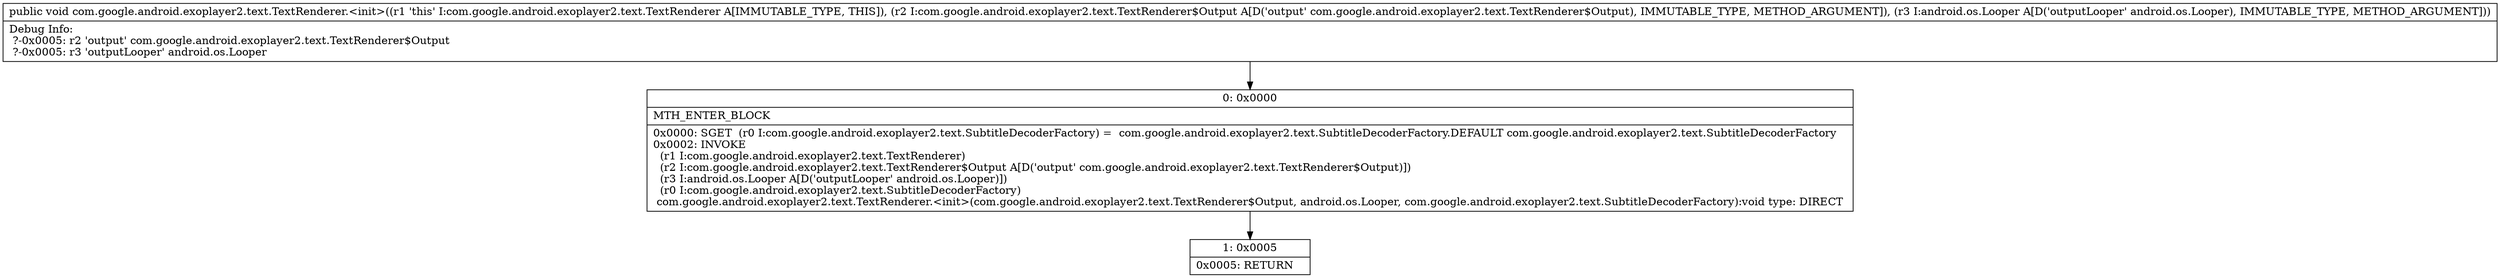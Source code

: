 digraph "CFG forcom.google.android.exoplayer2.text.TextRenderer.\<init\>(Lcom\/google\/android\/exoplayer2\/text\/TextRenderer$Output;Landroid\/os\/Looper;)V" {
Node_0 [shape=record,label="{0\:\ 0x0000|MTH_ENTER_BLOCK\l|0x0000: SGET  (r0 I:com.google.android.exoplayer2.text.SubtitleDecoderFactory) =  com.google.android.exoplayer2.text.SubtitleDecoderFactory.DEFAULT com.google.android.exoplayer2.text.SubtitleDecoderFactory \l0x0002: INVOKE  \l  (r1 I:com.google.android.exoplayer2.text.TextRenderer)\l  (r2 I:com.google.android.exoplayer2.text.TextRenderer$Output A[D('output' com.google.android.exoplayer2.text.TextRenderer$Output)])\l  (r3 I:android.os.Looper A[D('outputLooper' android.os.Looper)])\l  (r0 I:com.google.android.exoplayer2.text.SubtitleDecoderFactory)\l com.google.android.exoplayer2.text.TextRenderer.\<init\>(com.google.android.exoplayer2.text.TextRenderer$Output, android.os.Looper, com.google.android.exoplayer2.text.SubtitleDecoderFactory):void type: DIRECT \l}"];
Node_1 [shape=record,label="{1\:\ 0x0005|0x0005: RETURN   \l}"];
MethodNode[shape=record,label="{public void com.google.android.exoplayer2.text.TextRenderer.\<init\>((r1 'this' I:com.google.android.exoplayer2.text.TextRenderer A[IMMUTABLE_TYPE, THIS]), (r2 I:com.google.android.exoplayer2.text.TextRenderer$Output A[D('output' com.google.android.exoplayer2.text.TextRenderer$Output), IMMUTABLE_TYPE, METHOD_ARGUMENT]), (r3 I:android.os.Looper A[D('outputLooper' android.os.Looper), IMMUTABLE_TYPE, METHOD_ARGUMENT]))  | Debug Info:\l  ?\-0x0005: r2 'output' com.google.android.exoplayer2.text.TextRenderer$Output\l  ?\-0x0005: r3 'outputLooper' android.os.Looper\l}"];
MethodNode -> Node_0;
Node_0 -> Node_1;
}

